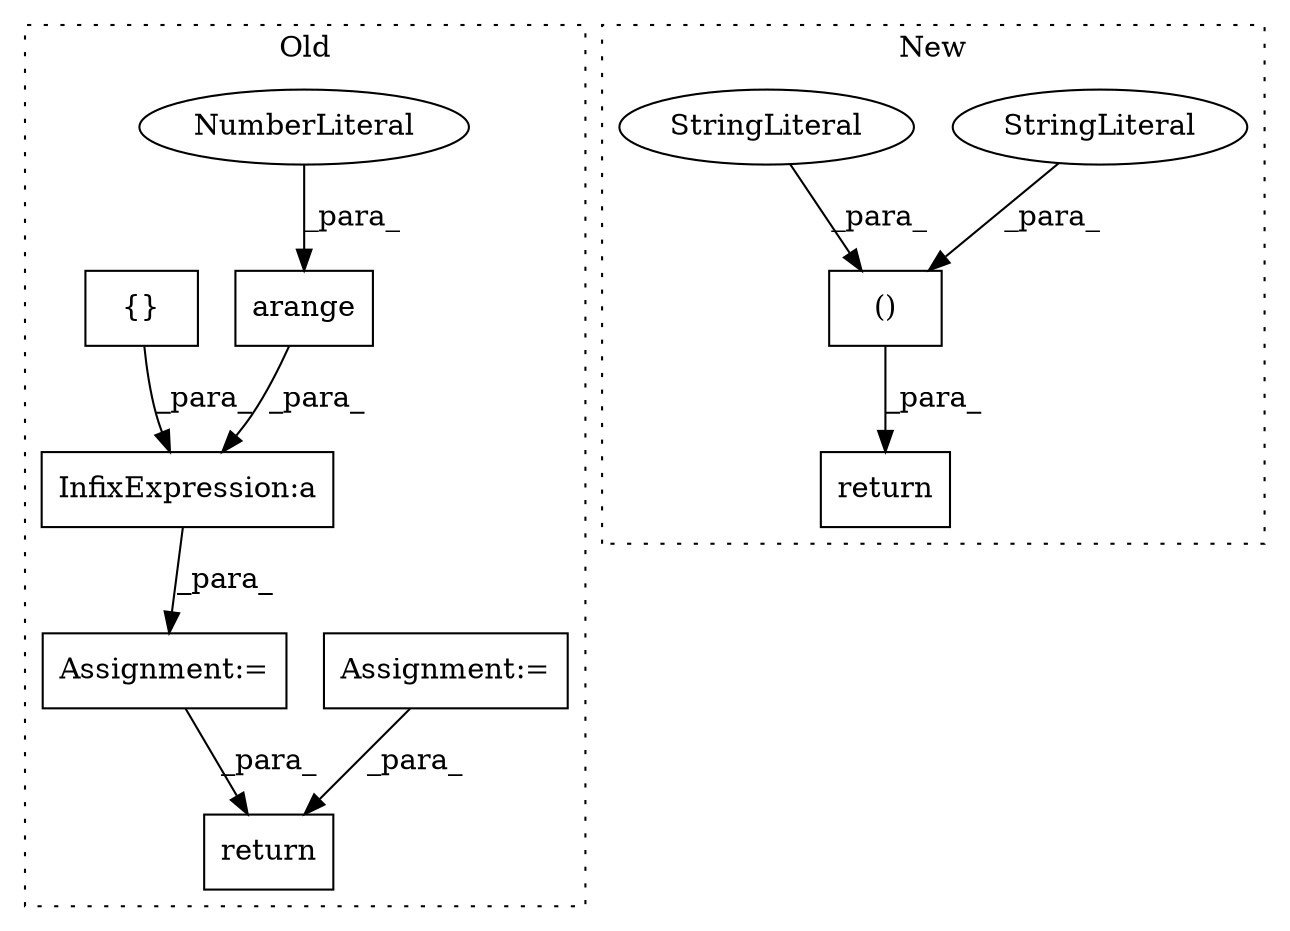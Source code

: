 digraph G {
subgraph cluster0 {
1 [label="arange" a="32" s="20427,20442" l="7,1" shape="box"];
3 [label="return" a="41" s="20458" l="12" shape="box"];
4 [label="Assignment:=" a="7" s="20202" l="1" shape="box"];
5 [label="Assignment:=" a="7" s="20387" l="1" shape="box"];
7 [label="NumberLiteral" a="34" s="20436" l="3" shape="ellipse"];
9 [label="InfixExpression:a" a="27" s="20447" l="3" shape="box"];
10 [label="{}" a="4" s="20413,20419" l="1,1" shape="box"];
label = "Old";
style="dotted";
}
subgraph cluster1 {
2 [label="return" a="41" s="22956" l="14" shape="box"];
6 [label="()" a="106" s="22970" l="66" shape="box"];
8 [label="StringLiteral" a="45" s="23030" l="6" shape="ellipse"];
11 [label="StringLiteral" a="45" s="23009" l="8" shape="ellipse"];
label = "New";
style="dotted";
}
1 -> 9 [label="_para_"];
4 -> 3 [label="_para_"];
5 -> 3 [label="_para_"];
6 -> 2 [label="_para_"];
7 -> 1 [label="_para_"];
8 -> 6 [label="_para_"];
9 -> 5 [label="_para_"];
10 -> 9 [label="_para_"];
11 -> 6 [label="_para_"];
}